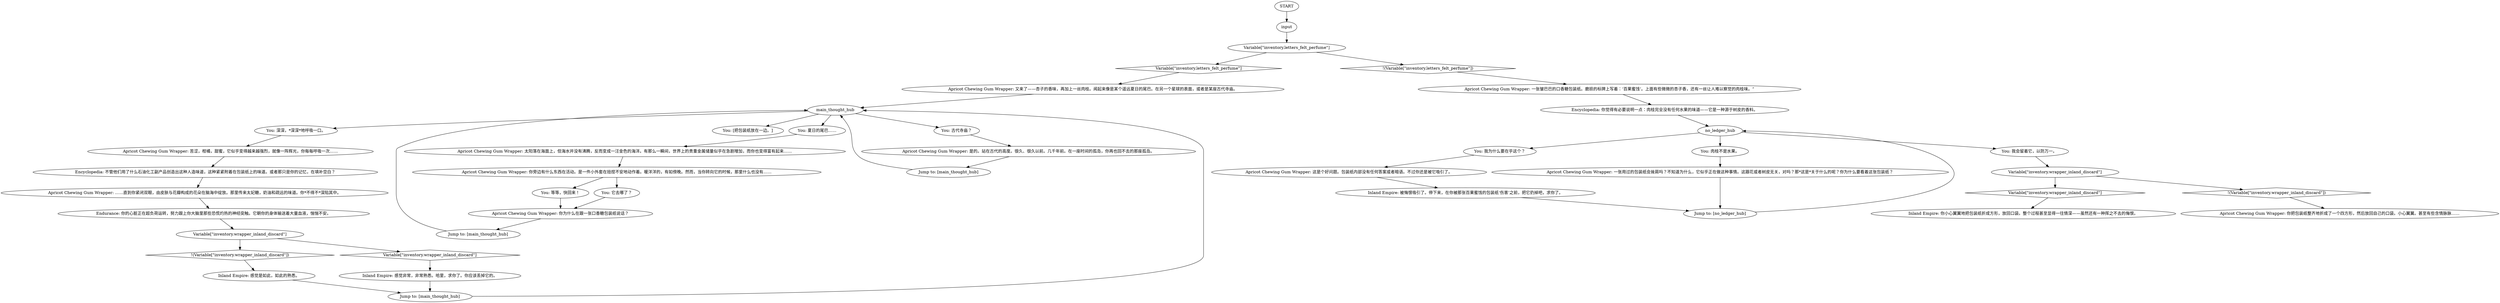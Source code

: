 # INVENTORY / GUM WRAPPER
# the chewing gum wrapper you can interact with whether you've messed with the ledger or not
# ==================================================
digraph G {
	  0 [label="START"];
	  1 [label="input"];
	  2 [label="Apricot Chewing Gum Wrapper: 又来了——杏子的香味，再加上一丝肉桂。闻起来像是某个遥远夏日的尾巴。在另一个星球的表面，或者是某座古代寺庙。"];
	  3 [label="You: 深深，*深深*地呼吸一口。"];
	  4 [label="Jump to: [main_thought_hub]"];
	  5 [label="Apricot Chewing Gum Wrapper: 太阳落在海面上，但海水并没有沸腾，反而变成一汪金色的海洋。有那么一瞬间，世界上的贵重金属储量似乎在急剧增加，而你也变得富有起来……"];
	  6 [label="You: 古代寺庙？"];
	  7 [label="Encyclopedia: 你觉得有必要说明一点：肉桂完全没有任何水果的味道——它是一种源于树皮的香料。"];
	  8 [label="Encyclopedia: 不管他们用了什么石油化工副产品创造出这种人造味道，这种紧紧附着在包装纸上的味道。或者那只是你的记忆，在填补空白？"];
	  9 [label="You: 等等，快回来！"];
	  10 [label="main_thought_hub"];
	  11 [label="Apricot Chewing Gum Wrapper: 你旁边有什么东西在活动。是一件小外套在扭捏不安地动作着。暖洋洋的，有如傍晚。然而，当你转向它的时候，那里什么也没有……"];
	  12 [label="Inland Empire: 你小心翼翼地把包装纸折成方形，放回口袋。整个过程甚至显得一往情深——虽然还有一种挥之不去的悔恨。"];
	  13 [label="Apricot Chewing Gum Wrapper: ……直到你紧闭双眼，由皮肤与花瓣构成的花朵在脑海中绽放。那里传来太妃糖，奶油和疏远的味道。你*不得不*深陷其中。"];
	  14 [label="Apricot Chewing Gum Wrapper: 是的。站在古代的高度。很久、很久以前。几千年前。在一座时间的孤岛，你再也回不去的那座孤岛。"];
	  15 [label="Apricot Chewing Gum Wrapper: 苦涩，柑橘，甜蜜，它似乎变得越来越强烈，就像一阵辉光，你每每呼吸一次……"];
	  16 [label="Inland Empire: 感觉非常，非常熟悉。哈里，求你了。你应该丢掉它的。"];
	  17 [label="Variable[\"inventory.wrapper_inland_discard\"]"];
	  18 [label="Variable[\"inventory.wrapper_inland_discard\"]", shape=diamond];
	  19 [label="!(Variable[\"inventory.wrapper_inland_discard\"])", shape=diamond];
	  20 [label="Inland Empire: 感觉是如此，如此的熟悉。"];
	  21 [label="Jump to: [main_thought_hub]"];
	  22 [label="Apricot Chewing Gum Wrapper: 你为什么在跟一张口香糖包装纸说话？"];
	  23 [label="You: 我会留着它，以防万一。"];
	  24 [label="You: [把包装纸放在一边。]"];
	  25 [label="no_ledger_hub"];
	  26 [label="You: 夏日的尾巴……"];
	  27 [label="Apricot Chewing Gum Wrapper: 你把包装纸整齐地折成了一个四方形，然后放回自己的口袋。小心翼翼。甚至有些含情脉脉……"];
	  28 [label="Apricot Chewing Gum Wrapper: 这是个好问题。包装纸内部没有任何答案或者暗语。不过你还是被它吸引了。"];
	  29 [label="Variable[\"inventory.wrapper_inland_discard\"]"];
	  30 [label="Variable[\"inventory.wrapper_inland_discard\"]", shape=diamond];
	  31 [label="!(Variable[\"inventory.wrapper_inland_discard\"])", shape=diamond];
	  32 [label="You: 它去哪了？"];
	  33 [label="Apricot Chewing Gum Wrapper: 一张皱巴巴的口香糖包装纸。磨损的标牌上写着：‘百果蜜饯’。上面有些微微的杏子香，还有一丝让人难以察觉的肉桂味。”"];
	  34 [label="Inland Empire: 被悔恨吸引了。停下来，在你被那张百果蜜饯的包装纸‘伤害’之前，把它扔掉吧，求你了。"];
	  35 [label="Jump to: [main_thought_hub]"];
	  36 [label="Apricot Chewing Gum Wrapper: 一张用过的包装纸会耸肩吗？不知道为什么，它似乎正在做这种事情。这跟花或者树皮无关，对吗？那*这是*关于什么的呢？你为什么要看着这张包装纸？"];
	  37 [label="You: 我为什么要在乎这个？"];
	  38 [label="Jump to: [no_ledger_hub]"];
	  40 [label="Endurance: 你的心脏正在超负荷运转，努力跟上你大脑里那些恐慌灼热的神经突触。它朝你的身体输送着大量血液，惴惴不安。"];
	  41 [label="Variable[\"inventory.letters_felt_perfume\"]"];
	  42 [label="Variable[\"inventory.letters_felt_perfume\"]", shape=diamond];
	  43 [label="!(Variable[\"inventory.letters_felt_perfume\"])", shape=diamond];
	  44 [label="You: 肉桂不是水果。"];
	  0 -> 1
	  1 -> 41
	  2 -> 10
	  3 -> 15
	  4 -> 10
	  5 -> 11
	  6 -> 14
	  7 -> 25
	  8 -> 13
	  9 -> 22
	  10 -> 24
	  10 -> 26
	  10 -> 3
	  10 -> 6
	  11 -> 32
	  11 -> 9
	  13 -> 40
	  14 -> 4
	  15 -> 8
	  16 -> 35
	  17 -> 18
	  17 -> 19
	  18 -> 12
	  19 -> 27
	  20 -> 35
	  21 -> 10
	  22 -> 21
	  23 -> 17
	  25 -> 44
	  25 -> 37
	  25 -> 23
	  26 -> 5
	  28 -> 34
	  29 -> 30
	  29 -> 31
	  30 -> 16
	  31 -> 20
	  32 -> 22
	  33 -> 7
	  34 -> 38
	  35 -> 10
	  36 -> 38
	  37 -> 28
	  38 -> 25
	  40 -> 29
	  41 -> 42
	  41 -> 43
	  42 -> 2
	  43 -> 33
	  44 -> 36
}

